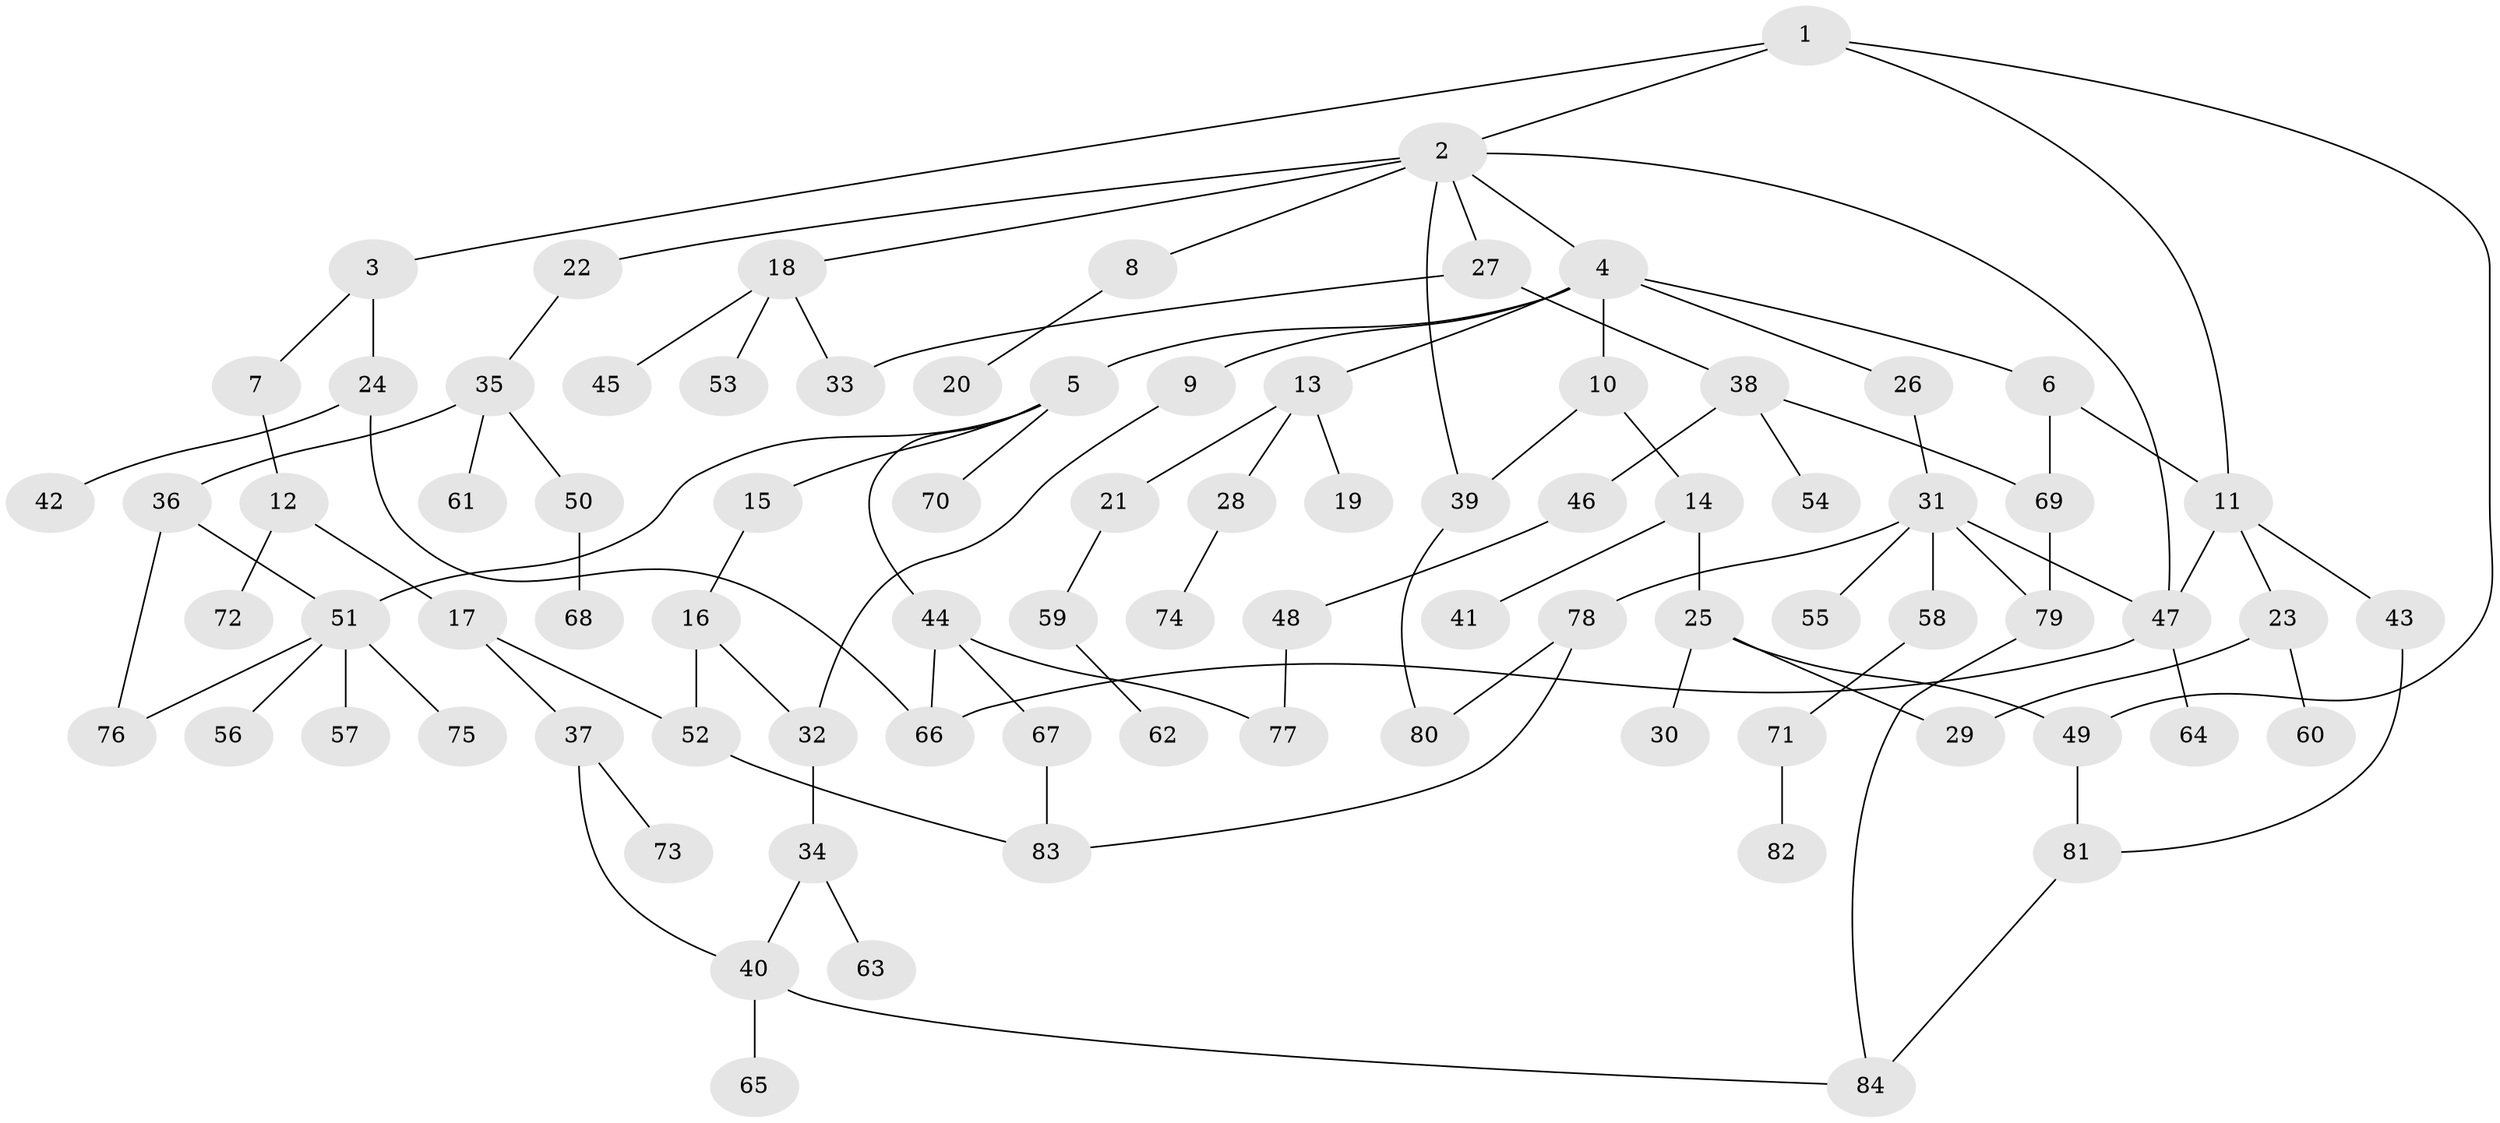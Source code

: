 // Generated by graph-tools (version 1.1) at 2025/10/02/27/25 16:10:55]
// undirected, 84 vertices, 106 edges
graph export_dot {
graph [start="1"]
  node [color=gray90,style=filled];
  1;
  2;
  3;
  4;
  5;
  6;
  7;
  8;
  9;
  10;
  11;
  12;
  13;
  14;
  15;
  16;
  17;
  18;
  19;
  20;
  21;
  22;
  23;
  24;
  25;
  26;
  27;
  28;
  29;
  30;
  31;
  32;
  33;
  34;
  35;
  36;
  37;
  38;
  39;
  40;
  41;
  42;
  43;
  44;
  45;
  46;
  47;
  48;
  49;
  50;
  51;
  52;
  53;
  54;
  55;
  56;
  57;
  58;
  59;
  60;
  61;
  62;
  63;
  64;
  65;
  66;
  67;
  68;
  69;
  70;
  71;
  72;
  73;
  74;
  75;
  76;
  77;
  78;
  79;
  80;
  81;
  82;
  83;
  84;
  1 -- 2;
  1 -- 3;
  1 -- 49;
  1 -- 11;
  2 -- 4;
  2 -- 8;
  2 -- 18;
  2 -- 22;
  2 -- 27;
  2 -- 39;
  2 -- 47;
  3 -- 7;
  3 -- 24;
  4 -- 5;
  4 -- 6;
  4 -- 9;
  4 -- 10;
  4 -- 13;
  4 -- 26;
  5 -- 15;
  5 -- 44;
  5 -- 51;
  5 -- 70;
  6 -- 11;
  6 -- 69;
  7 -- 12;
  8 -- 20;
  9 -- 32;
  10 -- 14;
  10 -- 39;
  11 -- 23;
  11 -- 43;
  11 -- 47;
  12 -- 17;
  12 -- 72;
  13 -- 19;
  13 -- 21;
  13 -- 28;
  14 -- 25;
  14 -- 41;
  15 -- 16;
  16 -- 32;
  16 -- 52;
  17 -- 37;
  17 -- 52;
  18 -- 33;
  18 -- 45;
  18 -- 53;
  21 -- 59;
  22 -- 35;
  23 -- 60;
  23 -- 29;
  24 -- 42;
  24 -- 66;
  25 -- 29;
  25 -- 30;
  25 -- 49;
  26 -- 31;
  27 -- 38;
  27 -- 33;
  28 -- 74;
  31 -- 47;
  31 -- 55;
  31 -- 58;
  31 -- 78;
  31 -- 79;
  32 -- 34;
  34 -- 40;
  34 -- 63;
  35 -- 36;
  35 -- 50;
  35 -- 61;
  36 -- 76;
  36 -- 51;
  37 -- 73;
  37 -- 40;
  38 -- 46;
  38 -- 54;
  38 -- 69;
  39 -- 80;
  40 -- 65;
  40 -- 84;
  43 -- 81;
  44 -- 66;
  44 -- 67;
  44 -- 77;
  46 -- 48;
  47 -- 64;
  47 -- 66;
  48 -- 77;
  49 -- 81;
  50 -- 68;
  51 -- 56;
  51 -- 57;
  51 -- 75;
  51 -- 76;
  52 -- 83;
  58 -- 71;
  59 -- 62;
  67 -- 83;
  69 -- 79;
  71 -- 82;
  78 -- 80;
  78 -- 83;
  79 -- 84;
  81 -- 84;
}
